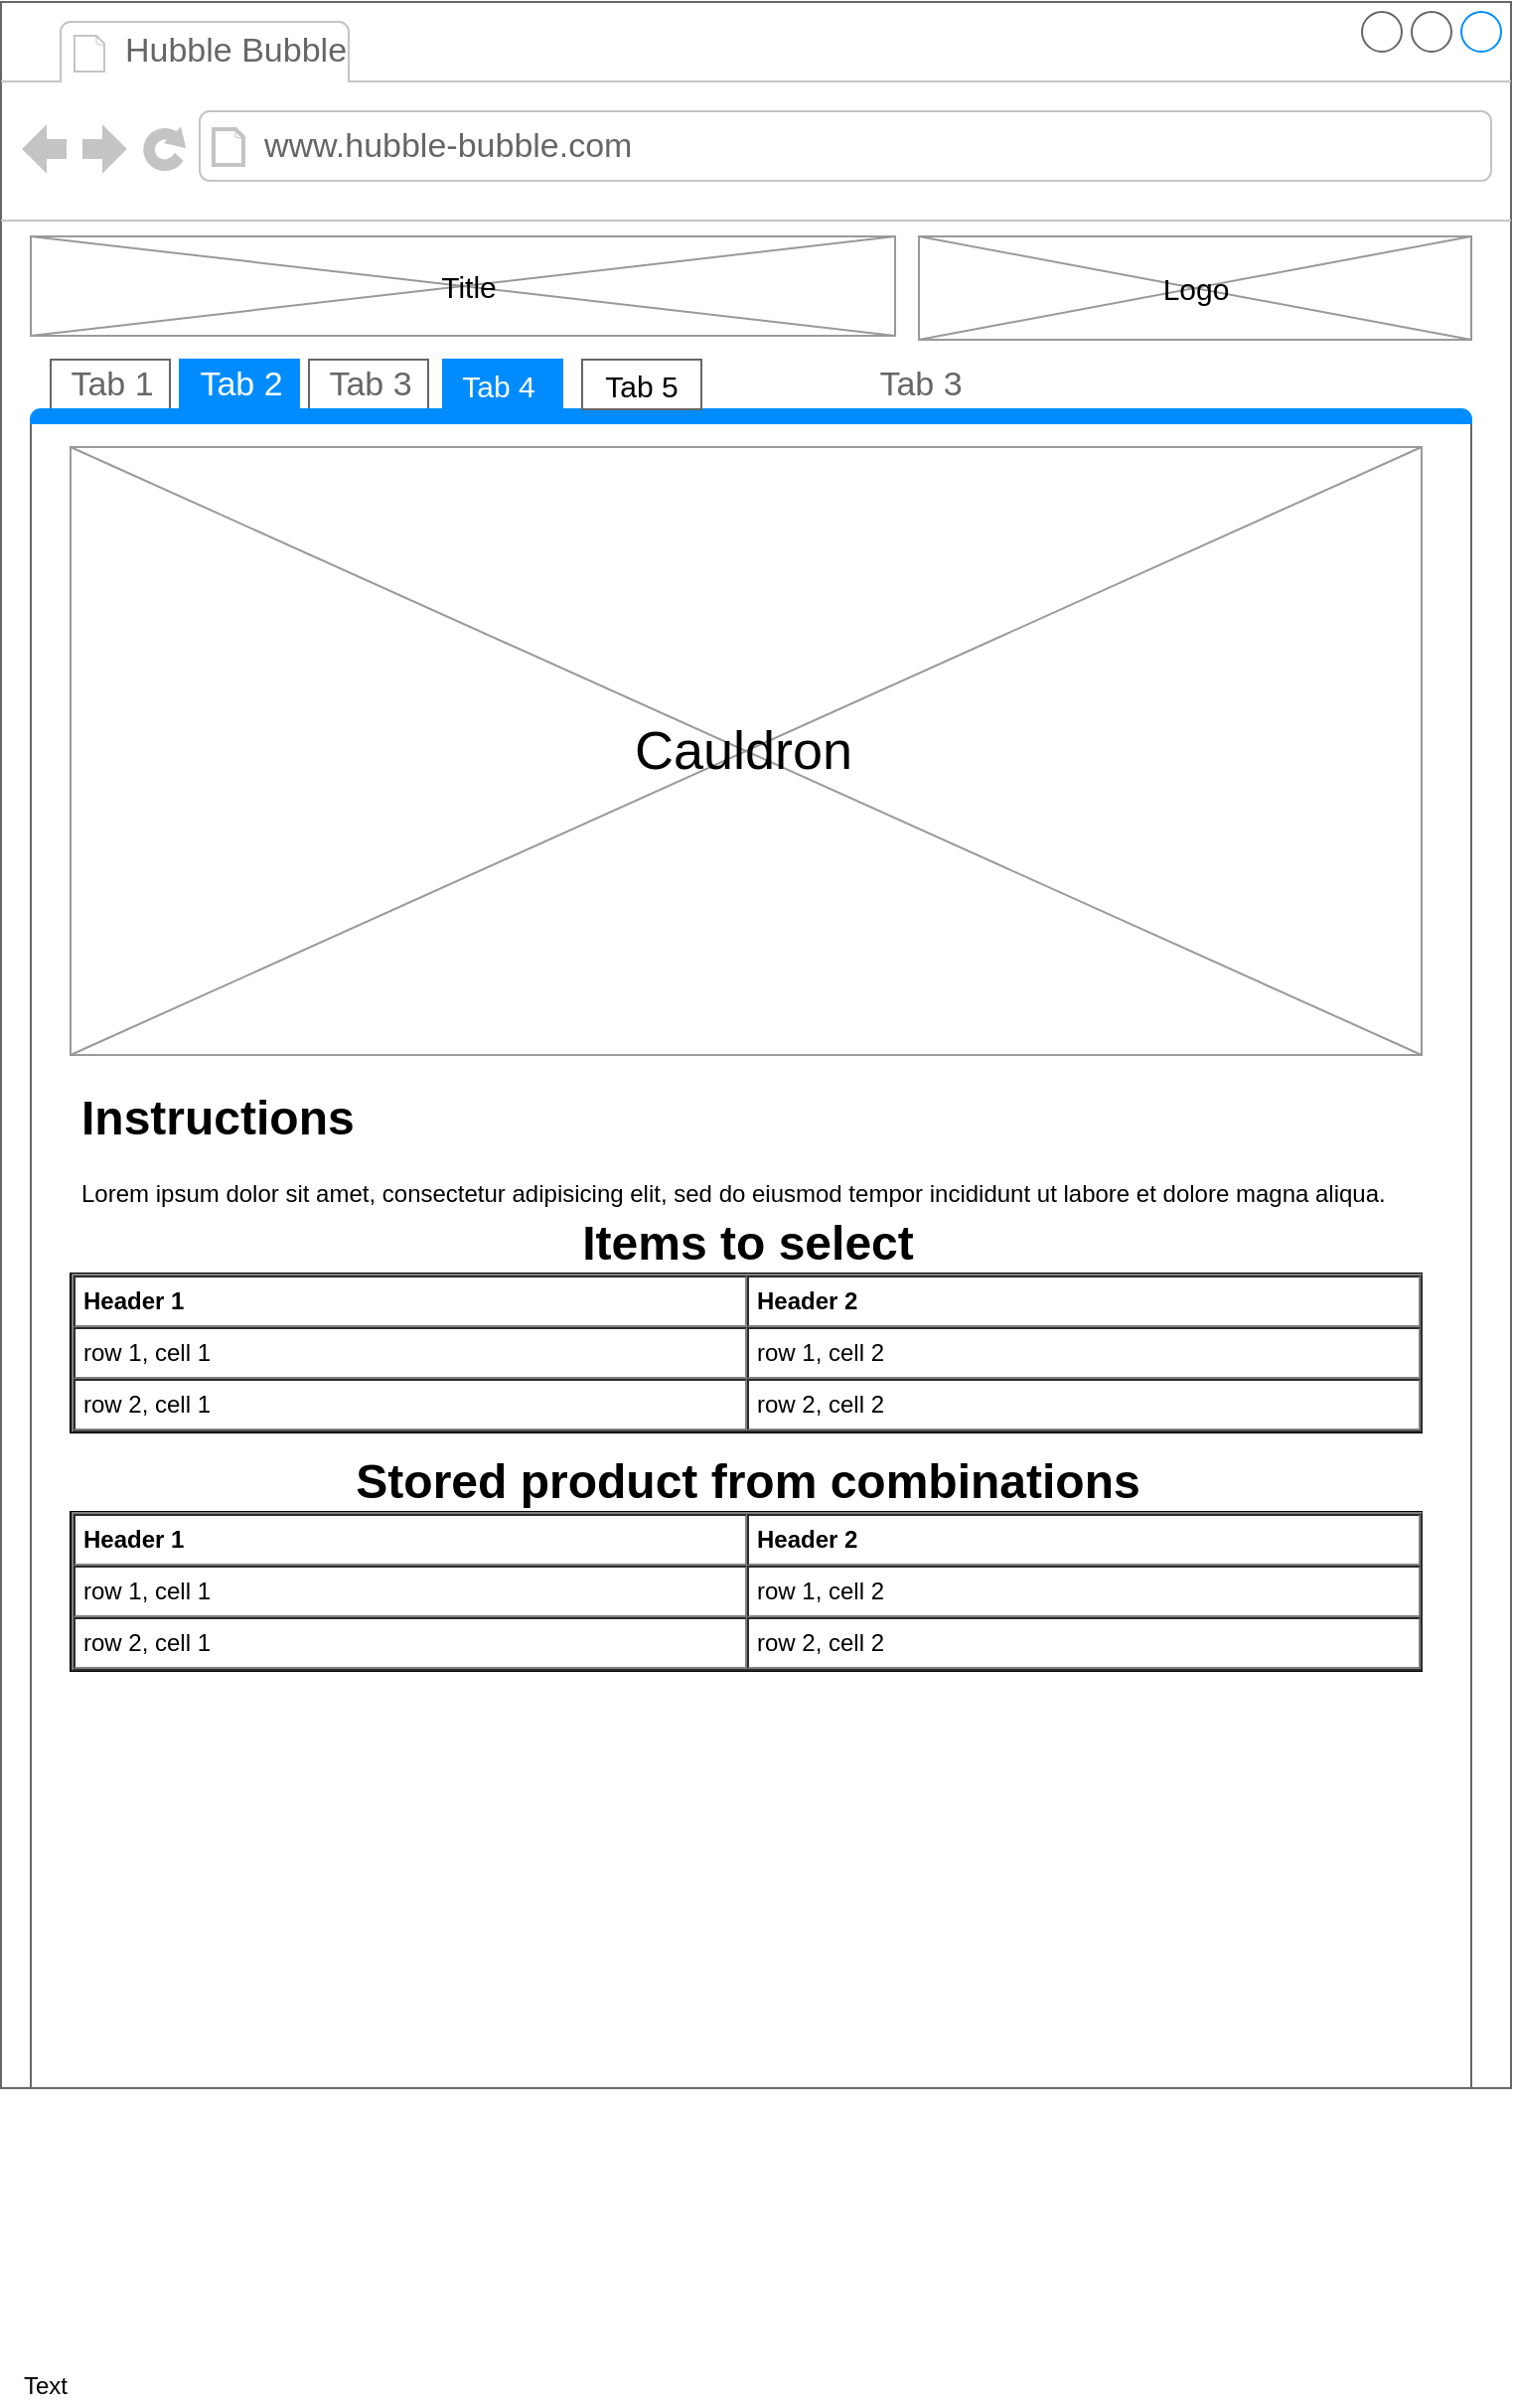 <mxfile pages="1" version="11.2.4" type="github"><diagram id="enYUD-TydNF6G3Hsgksx" name="Page-1"><mxGraphModel dx="706" dy="332" grid="1" gridSize="10" guides="1" tooltips="1" connect="1" arrows="1" fold="1" page="1" pageScale="1" pageWidth="850" pageHeight="1100" math="0" shadow="0"><root><mxCell id="0"/><mxCell id="1" parent="0"/><mxCell id="Eq3MVHsR7_gcfzC7Soff-3" value="&lt;br&gt;&lt;br&gt;" style="strokeWidth=1;shadow=0;dashed=0;align=center;html=1;shape=mxgraph.mockup.containers.browserWindow;rSize=0;fillColor=#ffffff;strokeColor=#666666;strokeColor2=#008cff;strokeColor3=#c4c4c4;mainText=,;recursiveResize=0;" vertex="1" parent="1"><mxGeometry x="37.5" y="40" width="760" height="1050" as="geometry"/></mxCell><mxCell id="Eq3MVHsR7_gcfzC7Soff-4" value="Hubble Bubble" style="strokeWidth=1;shadow=0;dashed=0;align=center;html=1;shape=mxgraph.mockup.containers.anchor;fontSize=17;fontColor=#666666;align=left;" vertex="1" parent="Eq3MVHsR7_gcfzC7Soff-3"><mxGeometry x="60" y="12" width="110" height="26" as="geometry"/></mxCell><mxCell id="Eq3MVHsR7_gcfzC7Soff-5" value="www.hubble-bubble.com" style="strokeWidth=1;shadow=0;dashed=0;align=center;html=1;shape=mxgraph.mockup.containers.anchor;rSize=0;fontSize=17;fontColor=#666666;align=left;" vertex="1" parent="Eq3MVHsR7_gcfzC7Soff-3"><mxGeometry x="130" y="60" width="250" height="26" as="geometry"/></mxCell><mxCell id="Eq3MVHsR7_gcfzC7Soff-9" value="" style="strokeWidth=1;shadow=0;dashed=0;align=center;html=1;shape=mxgraph.mockup.containers.marginRect2;rectMarginTop=32;strokeColor=#666666;fillColor=#ffffff;gradientColor=none;" vertex="1" parent="Eq3MVHsR7_gcfzC7Soff-3"><mxGeometry x="15" y="180" width="725" height="870" as="geometry"/></mxCell><mxCell id="Eq3MVHsR7_gcfzC7Soff-10" value="Tab 1" style="strokeColor=inherit;fillColor=inherit;gradientColor=inherit;strokeWidth=1;shadow=0;dashed=0;align=center;html=1;shape=mxgraph.mockup.containers.rrect;rSize=0;fontSize=17;fontColor=#666666;gradientColor=none;" vertex="1" parent="Eq3MVHsR7_gcfzC7Soff-9"><mxGeometry width="60" height="25" relative="1" as="geometry"><mxPoint x="10" as="offset"/></mxGeometry></mxCell><mxCell id="Eq3MVHsR7_gcfzC7Soff-11" value="Tab 2" style="strokeWidth=1;shadow=0;dashed=0;align=center;html=1;shape=mxgraph.mockup.containers.rrect;rSize=0;fontSize=17;fontColor=#ffffff;strokeColor=#008cff;fillColor=#008cff;" vertex="1" parent="Eq3MVHsR7_gcfzC7Soff-9"><mxGeometry width="60" height="25" relative="1" as="geometry"><mxPoint x="75" as="offset"/></mxGeometry></mxCell><mxCell id="Eq3MVHsR7_gcfzC7Soff-12" value="Tab 3" style="strokeColor=inherit;fillColor=inherit;gradientColor=inherit;strokeWidth=1;shadow=0;dashed=0;align=center;html=1;shape=mxgraph.mockup.containers.rrect;rSize=0;fontSize=17;fontColor=#666666;gradientColor=none;" vertex="1" parent="Eq3MVHsR7_gcfzC7Soff-9"><mxGeometry width="60" height="25" relative="1" as="geometry"><mxPoint x="140" as="offset"/></mxGeometry></mxCell><mxCell id="Eq3MVHsR7_gcfzC7Soff-13" value="" style="strokeWidth=1;shadow=0;dashed=0;align=center;html=1;shape=mxgraph.mockup.containers.topButton;rSize=5;strokeColor=#008cff;fillColor=#008cff;gradientColor=none;resizeWidth=1;movable=0;deletable=1;" vertex="1" parent="Eq3MVHsR7_gcfzC7Soff-9"><mxGeometry width="725" height="7" relative="1" as="geometry"><mxPoint y="25" as="offset"/></mxGeometry></mxCell><mxCell id="Eq3MVHsR7_gcfzC7Soff-8" value="" style="verticalLabelPosition=bottom;shadow=0;dashed=0;align=center;html=1;verticalAlign=top;strokeWidth=1;shape=mxgraph.mockup.graphics.simpleIcon;strokeColor=#999999;fillColor=#ffffff;" vertex="1" parent="Eq3MVHsR7_gcfzC7Soff-9"><mxGeometry x="20" y="44" width="680" height="306" as="geometry"/></mxCell><mxCell id="Eq3MVHsR7_gcfzC7Soff-34" value="&lt;font style=&quot;font-size: 27px&quot;&gt;Cauldron&amp;nbsp;&lt;/font&gt;" style="text;html=1;strokeColor=none;fillColor=none;align=center;verticalAlign=middle;whiteSpace=wrap;rounded=0;" vertex="1" parent="Eq3MVHsR7_gcfzC7Soff-9"><mxGeometry x="283.5" y="145.5" width="158" height="103" as="geometry"/></mxCell><mxCell id="Eq3MVHsR7_gcfzC7Soff-35" value="&lt;h1&gt;Instructions&lt;/h1&gt;&lt;p&gt;Lorem ipsum dolor sit amet, consectetur adipisicing elit, sed do eiusmod tempor incididunt ut labore et dolore magna aliqua.&lt;/p&gt;" style="text;html=1;strokeColor=none;fillColor=none;spacing=5;spacingTop=-20;whiteSpace=wrap;overflow=hidden;rounded=0;" vertex="1" parent="Eq3MVHsR7_gcfzC7Soff-9"><mxGeometry x="20" y="362" width="680" height="120" as="geometry"/></mxCell><object label="&lt;table cellpadding=&quot;4&quot; cellspacing=&quot;0&quot; border=&quot;1&quot; style=&quot;font-size:1em;width:100%;height:100%;&quot;&gt;&lt;tr&gt;&lt;th&gt;Header 1&lt;/th&gt;&lt;th&gt;Header 2&lt;/th&gt;&lt;/tr&gt;&lt;tr&gt;&lt;td&gt;row 1, cell 1&lt;/td&gt;&lt;td&gt;row 1, cell 2&lt;/td&gt;&lt;/tr&gt;&lt;tr&gt;&lt;td&gt;row 2, cell 1&lt;/td&gt;&lt;td&gt;row 2, cell 2&lt;/td&gt;&lt;/tr&gt;&lt;/table&gt; " placeholders="1" id="Eq3MVHsR7_gcfzC7Soff-36"><mxCell style="verticalAlign=top;align=left;overflow=fill;fillColor=#ffffff;fontSize=12;fontFamily=Helvetica;html=1" vertex="1" parent="Eq3MVHsR7_gcfzC7Soff-9"><mxGeometry x="20" y="460" width="680" height="80" as="geometry"/></mxCell></object><mxCell id="Eq3MVHsR7_gcfzC7Soff-39" value="Items to select" style="text;strokeColor=none;fillColor=none;html=1;fontSize=24;fontStyle=1;verticalAlign=middle;align=center;" vertex="1" parent="Eq3MVHsR7_gcfzC7Soff-9"><mxGeometry x="20" y="430" width="680" height="30" as="geometry"/></mxCell><object label="&lt;table cellpadding=&quot;4&quot; cellspacing=&quot;0&quot; border=&quot;1&quot; style=&quot;font-size:1em;width:100%;height:100%;&quot;&gt;&lt;tr&gt;&lt;th&gt;Header 1&lt;/th&gt;&lt;th&gt;Header 2&lt;/th&gt;&lt;/tr&gt;&lt;tr&gt;&lt;td&gt;row 1, cell 1&lt;/td&gt;&lt;td&gt;row 1, cell 2&lt;/td&gt;&lt;/tr&gt;&lt;tr&gt;&lt;td&gt;row 2, cell 1&lt;/td&gt;&lt;td&gt;row 2, cell 2&lt;/td&gt;&lt;/tr&gt;&lt;/table&gt; " placeholders="1" id="Eq3MVHsR7_gcfzC7Soff-40"><mxCell style="verticalAlign=top;align=left;overflow=fill;fillColor=#ffffff;fontSize=12;fontFamily=Helvetica;html=1" vertex="1" parent="Eq3MVHsR7_gcfzC7Soff-9"><mxGeometry x="20" y="580" width="680" height="80" as="geometry"/></mxCell></object><mxCell id="Eq3MVHsR7_gcfzC7Soff-41" value="Stored product from combinations" style="text;strokeColor=none;fillColor=none;html=1;fontSize=24;fontStyle=1;verticalAlign=middle;align=center;" vertex="1" parent="Eq3MVHsR7_gcfzC7Soff-9"><mxGeometry x="20" y="550" width="680" height="30" as="geometry"/></mxCell><mxCell id="Eq3MVHsR7_gcfzC7Soff-6" value="" style="verticalLabelPosition=bottom;shadow=0;dashed=0;align=center;html=1;verticalAlign=top;strokeWidth=1;shape=mxgraph.mockup.graphics.simpleIcon;strokeColor=#999999;fillColor=#ffffff;" vertex="1" parent="Eq3MVHsR7_gcfzC7Soff-3"><mxGeometry x="462" y="118" width="278" height="52" as="geometry"/></mxCell><mxCell id="Eq3MVHsR7_gcfzC7Soff-7" value="&lt;font style=&quot;font-size: 15px&quot;&gt;Logo&lt;/font&gt;" style="text;html=1;strokeColor=none;fillColor=none;align=center;verticalAlign=middle;whiteSpace=wrap;rounded=0;" vertex="1" parent="Eq3MVHsR7_gcfzC7Soff-3"><mxGeometry x="581" y="134" width="40" height="20" as="geometry"/></mxCell><mxCell id="Eq3MVHsR7_gcfzC7Soff-17" value="Tab 3" style="strokeColor=inherit;fillColor=inherit;gradientColor=inherit;strokeWidth=1;shadow=0;dashed=0;align=center;html=1;shape=mxgraph.mockup.containers.rrect;rSize=0;fontSize=17;fontColor=#666666;gradientColor=none;" vertex="1" parent="Eq3MVHsR7_gcfzC7Soff-3"><mxGeometry x="292.5" y="180" width="60" height="25" as="geometry"><mxPoint x="140" as="offset"/></mxGeometry></mxCell><mxCell id="Eq3MVHsR7_gcfzC7Soff-30" value="Tab 2" style="strokeWidth=1;shadow=0;dashed=0;align=center;html=1;shape=mxgraph.mockup.containers.rrect;rSize=0;fontSize=17;fontColor=#ffffff;strokeColor=#008cff;fillColor=#008cff;" vertex="1" parent="Eq3MVHsR7_gcfzC7Soff-3"><mxGeometry x="222.5" y="180" width="60" height="25" as="geometry"><mxPoint x="75" as="offset"/></mxGeometry></mxCell><mxCell id="Eq3MVHsR7_gcfzC7Soff-31" value="&lt;font style=&quot;font-size: 15px&quot;&gt;Tab 5&lt;/font&gt;" style="text;html=1;strokeColor=none;fillColor=none;align=center;verticalAlign=middle;whiteSpace=wrap;rounded=0;" vertex="1" parent="Eq3MVHsR7_gcfzC7Soff-3"><mxGeometry x="302.5" y="182.5" width="40" height="20" as="geometry"/></mxCell><mxCell id="Eq3MVHsR7_gcfzC7Soff-32" value="&lt;font color=&quot;#fcfcfc&quot; style=&quot;font-size: 15px&quot;&gt;Tab 4&lt;/font&gt;" style="text;html=1;strokeColor=none;fillColor=none;align=center;verticalAlign=middle;whiteSpace=wrap;rounded=0;" vertex="1" parent="Eq3MVHsR7_gcfzC7Soff-3"><mxGeometry x="230.5" y="182.5" width="40" height="20" as="geometry"/></mxCell><mxCell id="Eq3MVHsR7_gcfzC7Soff-37" value="" style="verticalLabelPosition=bottom;shadow=0;dashed=0;align=center;html=1;verticalAlign=top;strokeWidth=1;shape=mxgraph.mockup.graphics.simpleIcon;strokeColor=#999999;fillColor=#ffffff;" vertex="1" parent="Eq3MVHsR7_gcfzC7Soff-3"><mxGeometry x="15" y="118" width="435" height="50" as="geometry"/></mxCell><mxCell id="Eq3MVHsR7_gcfzC7Soff-33" value="&lt;font style=&quot;font-size: 15px&quot;&gt;Title&lt;/font&gt;" style="text;html=1;strokeColor=none;fillColor=none;align=center;verticalAlign=middle;whiteSpace=wrap;rounded=0;" vertex="1" parent="Eq3MVHsR7_gcfzC7Soff-3"><mxGeometry x="215" y="132.5" width="40" height="20" as="geometry"/></mxCell><mxCell id="Eq3MVHsR7_gcfzC7Soff-38" value="Text" style="text;html=1;strokeColor=none;fillColor=none;align=center;verticalAlign=middle;whiteSpace=wrap;rounded=0;" vertex="1" parent="1"><mxGeometry x="40" y="1230" width="40" height="20" as="geometry"/></mxCell></root></mxGraphModel></diagram></mxfile>